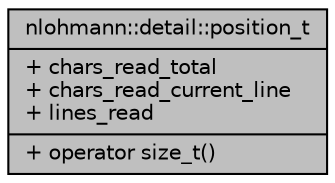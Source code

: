 digraph "nlohmann::detail::position_t"
{
 // INTERACTIVE_SVG=YES
 // LATEX_PDF_SIZE
  edge [fontname="Helvetica",fontsize="10",labelfontname="Helvetica",labelfontsize="10"];
  node [fontname="Helvetica",fontsize="10",shape=record];
  Node1 [label="{nlohmann::detail::position_t\n|+ chars_read_total\l+ chars_read_current_line\l+ lines_read\l|+ operator size_t()\l}",height=0.2,width=0.4,color="black", fillcolor="grey75", style="filled", fontcolor="black",tooltip="struct to capture the start position of the current token"];
}
